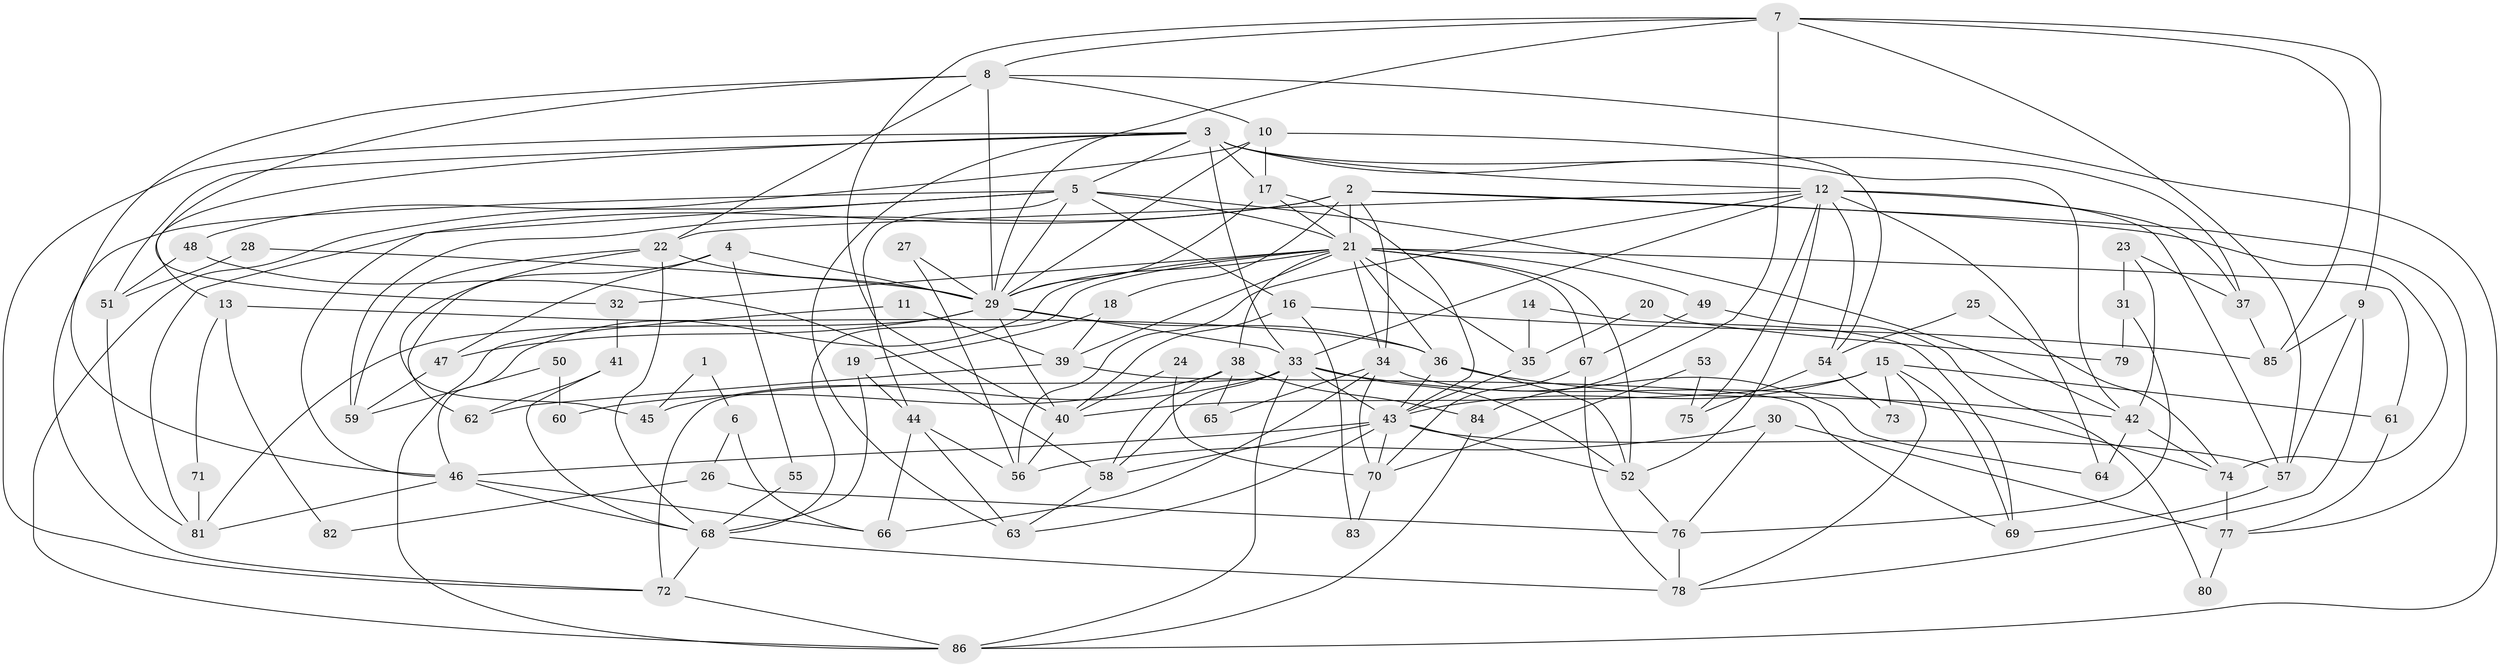 // original degree distribution, {2: 0.125, 4: 0.25, 3: 0.275, 5: 0.225, 7: 0.025, 6: 0.09166666666666666, 9: 0.008333333333333333}
// Generated by graph-tools (version 1.1) at 2025/51/03/04/25 22:51:04]
// undirected, 86 vertices, 195 edges
graph export_dot {
  node [color=gray90,style=filled];
  1;
  2;
  3;
  4;
  5;
  6;
  7;
  8;
  9;
  10;
  11;
  12;
  13;
  14;
  15;
  16;
  17;
  18;
  19;
  20;
  21;
  22;
  23;
  24;
  25;
  26;
  27;
  28;
  29;
  30;
  31;
  32;
  33;
  34;
  35;
  36;
  37;
  38;
  39;
  40;
  41;
  42;
  43;
  44;
  45;
  46;
  47;
  48;
  49;
  50;
  51;
  52;
  53;
  54;
  55;
  56;
  57;
  58;
  59;
  60;
  61;
  62;
  63;
  64;
  65;
  66;
  67;
  68;
  69;
  70;
  71;
  72;
  73;
  74;
  75;
  76;
  77;
  78;
  79;
  80;
  81;
  82;
  83;
  84;
  85;
  86;
  1 -- 6 [weight=1.0];
  1 -- 45 [weight=1.0];
  2 -- 18 [weight=1.0];
  2 -- 21 [weight=1.0];
  2 -- 34 [weight=1.0];
  2 -- 59 [weight=1.0];
  2 -- 74 [weight=1.0];
  2 -- 77 [weight=1.0];
  2 -- 81 [weight=1.0];
  3 -- 5 [weight=1.0];
  3 -- 12 [weight=1.0];
  3 -- 13 [weight=1.0];
  3 -- 17 [weight=1.0];
  3 -- 33 [weight=3.0];
  3 -- 37 [weight=1.0];
  3 -- 42 [weight=1.0];
  3 -- 51 [weight=1.0];
  3 -- 63 [weight=1.0];
  3 -- 72 [weight=1.0];
  4 -- 29 [weight=1.0];
  4 -- 47 [weight=1.0];
  4 -- 55 [weight=1.0];
  4 -- 62 [weight=1.0];
  5 -- 16 [weight=1.0];
  5 -- 21 [weight=1.0];
  5 -- 29 [weight=1.0];
  5 -- 42 [weight=1.0];
  5 -- 44 [weight=1.0];
  5 -- 46 [weight=1.0];
  5 -- 72 [weight=1.0];
  5 -- 86 [weight=1.0];
  6 -- 26 [weight=1.0];
  6 -- 66 [weight=1.0];
  7 -- 8 [weight=1.0];
  7 -- 9 [weight=1.0];
  7 -- 29 [weight=1.0];
  7 -- 40 [weight=1.0];
  7 -- 57 [weight=1.0];
  7 -- 84 [weight=1.0];
  7 -- 85 [weight=1.0];
  8 -- 10 [weight=1.0];
  8 -- 22 [weight=1.0];
  8 -- 29 [weight=1.0];
  8 -- 32 [weight=1.0];
  8 -- 46 [weight=1.0];
  8 -- 86 [weight=1.0];
  9 -- 57 [weight=1.0];
  9 -- 78 [weight=1.0];
  9 -- 85 [weight=1.0];
  10 -- 17 [weight=1.0];
  10 -- 29 [weight=1.0];
  10 -- 48 [weight=1.0];
  10 -- 54 [weight=1.0];
  11 -- 39 [weight=1.0];
  11 -- 86 [weight=1.0];
  12 -- 22 [weight=1.0];
  12 -- 33 [weight=2.0];
  12 -- 37 [weight=1.0];
  12 -- 52 [weight=1.0];
  12 -- 54 [weight=1.0];
  12 -- 56 [weight=1.0];
  12 -- 57 [weight=1.0];
  12 -- 64 [weight=1.0];
  12 -- 75 [weight=1.0];
  13 -- 36 [weight=1.0];
  13 -- 71 [weight=1.0];
  13 -- 82 [weight=1.0];
  14 -- 35 [weight=1.0];
  14 -- 69 [weight=1.0];
  15 -- 40 [weight=1.0];
  15 -- 43 [weight=1.0];
  15 -- 61 [weight=1.0];
  15 -- 69 [weight=1.0];
  15 -- 73 [weight=1.0];
  15 -- 78 [weight=1.0];
  16 -- 40 [weight=1.0];
  16 -- 83 [weight=1.0];
  16 -- 85 [weight=1.0];
  17 -- 21 [weight=1.0];
  17 -- 29 [weight=1.0];
  17 -- 43 [weight=1.0];
  18 -- 19 [weight=1.0];
  18 -- 39 [weight=1.0];
  19 -- 44 [weight=1.0];
  19 -- 68 [weight=1.0];
  20 -- 35 [weight=1.0];
  20 -- 79 [weight=1.0];
  21 -- 29 [weight=1.0];
  21 -- 32 [weight=1.0];
  21 -- 34 [weight=1.0];
  21 -- 35 [weight=1.0];
  21 -- 36 [weight=1.0];
  21 -- 38 [weight=1.0];
  21 -- 39 [weight=1.0];
  21 -- 46 [weight=1.0];
  21 -- 49 [weight=1.0];
  21 -- 52 [weight=1.0];
  21 -- 61 [weight=1.0];
  21 -- 67 [weight=2.0];
  21 -- 68 [weight=1.0];
  22 -- 29 [weight=1.0];
  22 -- 45 [weight=1.0];
  22 -- 59 [weight=1.0];
  22 -- 68 [weight=1.0];
  23 -- 31 [weight=1.0];
  23 -- 37 [weight=1.0];
  23 -- 42 [weight=1.0];
  24 -- 40 [weight=1.0];
  24 -- 70 [weight=1.0];
  25 -- 54 [weight=1.0];
  25 -- 74 [weight=1.0];
  26 -- 76 [weight=1.0];
  26 -- 82 [weight=1.0];
  27 -- 29 [weight=1.0];
  27 -- 56 [weight=1.0];
  28 -- 29 [weight=1.0];
  28 -- 51 [weight=1.0];
  29 -- 33 [weight=1.0];
  29 -- 36 [weight=1.0];
  29 -- 40 [weight=1.0];
  29 -- 47 [weight=1.0];
  29 -- 81 [weight=1.0];
  30 -- 56 [weight=1.0];
  30 -- 76 [weight=1.0];
  30 -- 77 [weight=1.0];
  31 -- 76 [weight=1.0];
  31 -- 79 [weight=1.0];
  32 -- 41 [weight=1.0];
  33 -- 43 [weight=1.0];
  33 -- 45 [weight=1.0];
  33 -- 52 [weight=1.0];
  33 -- 58 [weight=1.0];
  33 -- 72 [weight=1.0];
  33 -- 74 [weight=1.0];
  33 -- 86 [weight=1.0];
  34 -- 64 [weight=1.0];
  34 -- 65 [weight=1.0];
  34 -- 66 [weight=1.0];
  34 -- 70 [weight=1.0];
  35 -- 43 [weight=1.0];
  36 -- 42 [weight=1.0];
  36 -- 43 [weight=1.0];
  36 -- 52 [weight=1.0];
  37 -- 85 [weight=1.0];
  38 -- 58 [weight=1.0];
  38 -- 60 [weight=1.0];
  38 -- 65 [weight=1.0];
  38 -- 84 [weight=1.0];
  39 -- 62 [weight=1.0];
  39 -- 69 [weight=1.0];
  40 -- 56 [weight=1.0];
  41 -- 62 [weight=1.0];
  41 -- 68 [weight=1.0];
  42 -- 64 [weight=1.0];
  42 -- 74 [weight=1.0];
  43 -- 46 [weight=1.0];
  43 -- 52 [weight=1.0];
  43 -- 57 [weight=1.0];
  43 -- 58 [weight=1.0];
  43 -- 63 [weight=1.0];
  43 -- 70 [weight=1.0];
  44 -- 56 [weight=1.0];
  44 -- 63 [weight=1.0];
  44 -- 66 [weight=1.0];
  46 -- 66 [weight=1.0];
  46 -- 68 [weight=2.0];
  46 -- 81 [weight=1.0];
  47 -- 59 [weight=1.0];
  48 -- 51 [weight=1.0];
  48 -- 58 [weight=1.0];
  49 -- 67 [weight=1.0];
  49 -- 80 [weight=1.0];
  50 -- 59 [weight=1.0];
  50 -- 60 [weight=1.0];
  51 -- 81 [weight=1.0];
  52 -- 76 [weight=1.0];
  53 -- 70 [weight=1.0];
  53 -- 75 [weight=1.0];
  54 -- 73 [weight=1.0];
  54 -- 75 [weight=1.0];
  55 -- 68 [weight=1.0];
  57 -- 69 [weight=1.0];
  58 -- 63 [weight=1.0];
  61 -- 77 [weight=1.0];
  67 -- 70 [weight=1.0];
  67 -- 78 [weight=1.0];
  68 -- 72 [weight=1.0];
  68 -- 78 [weight=1.0];
  70 -- 83 [weight=1.0];
  71 -- 81 [weight=1.0];
  72 -- 86 [weight=1.0];
  74 -- 77 [weight=1.0];
  76 -- 78 [weight=1.0];
  77 -- 80 [weight=1.0];
  84 -- 86 [weight=1.0];
}
